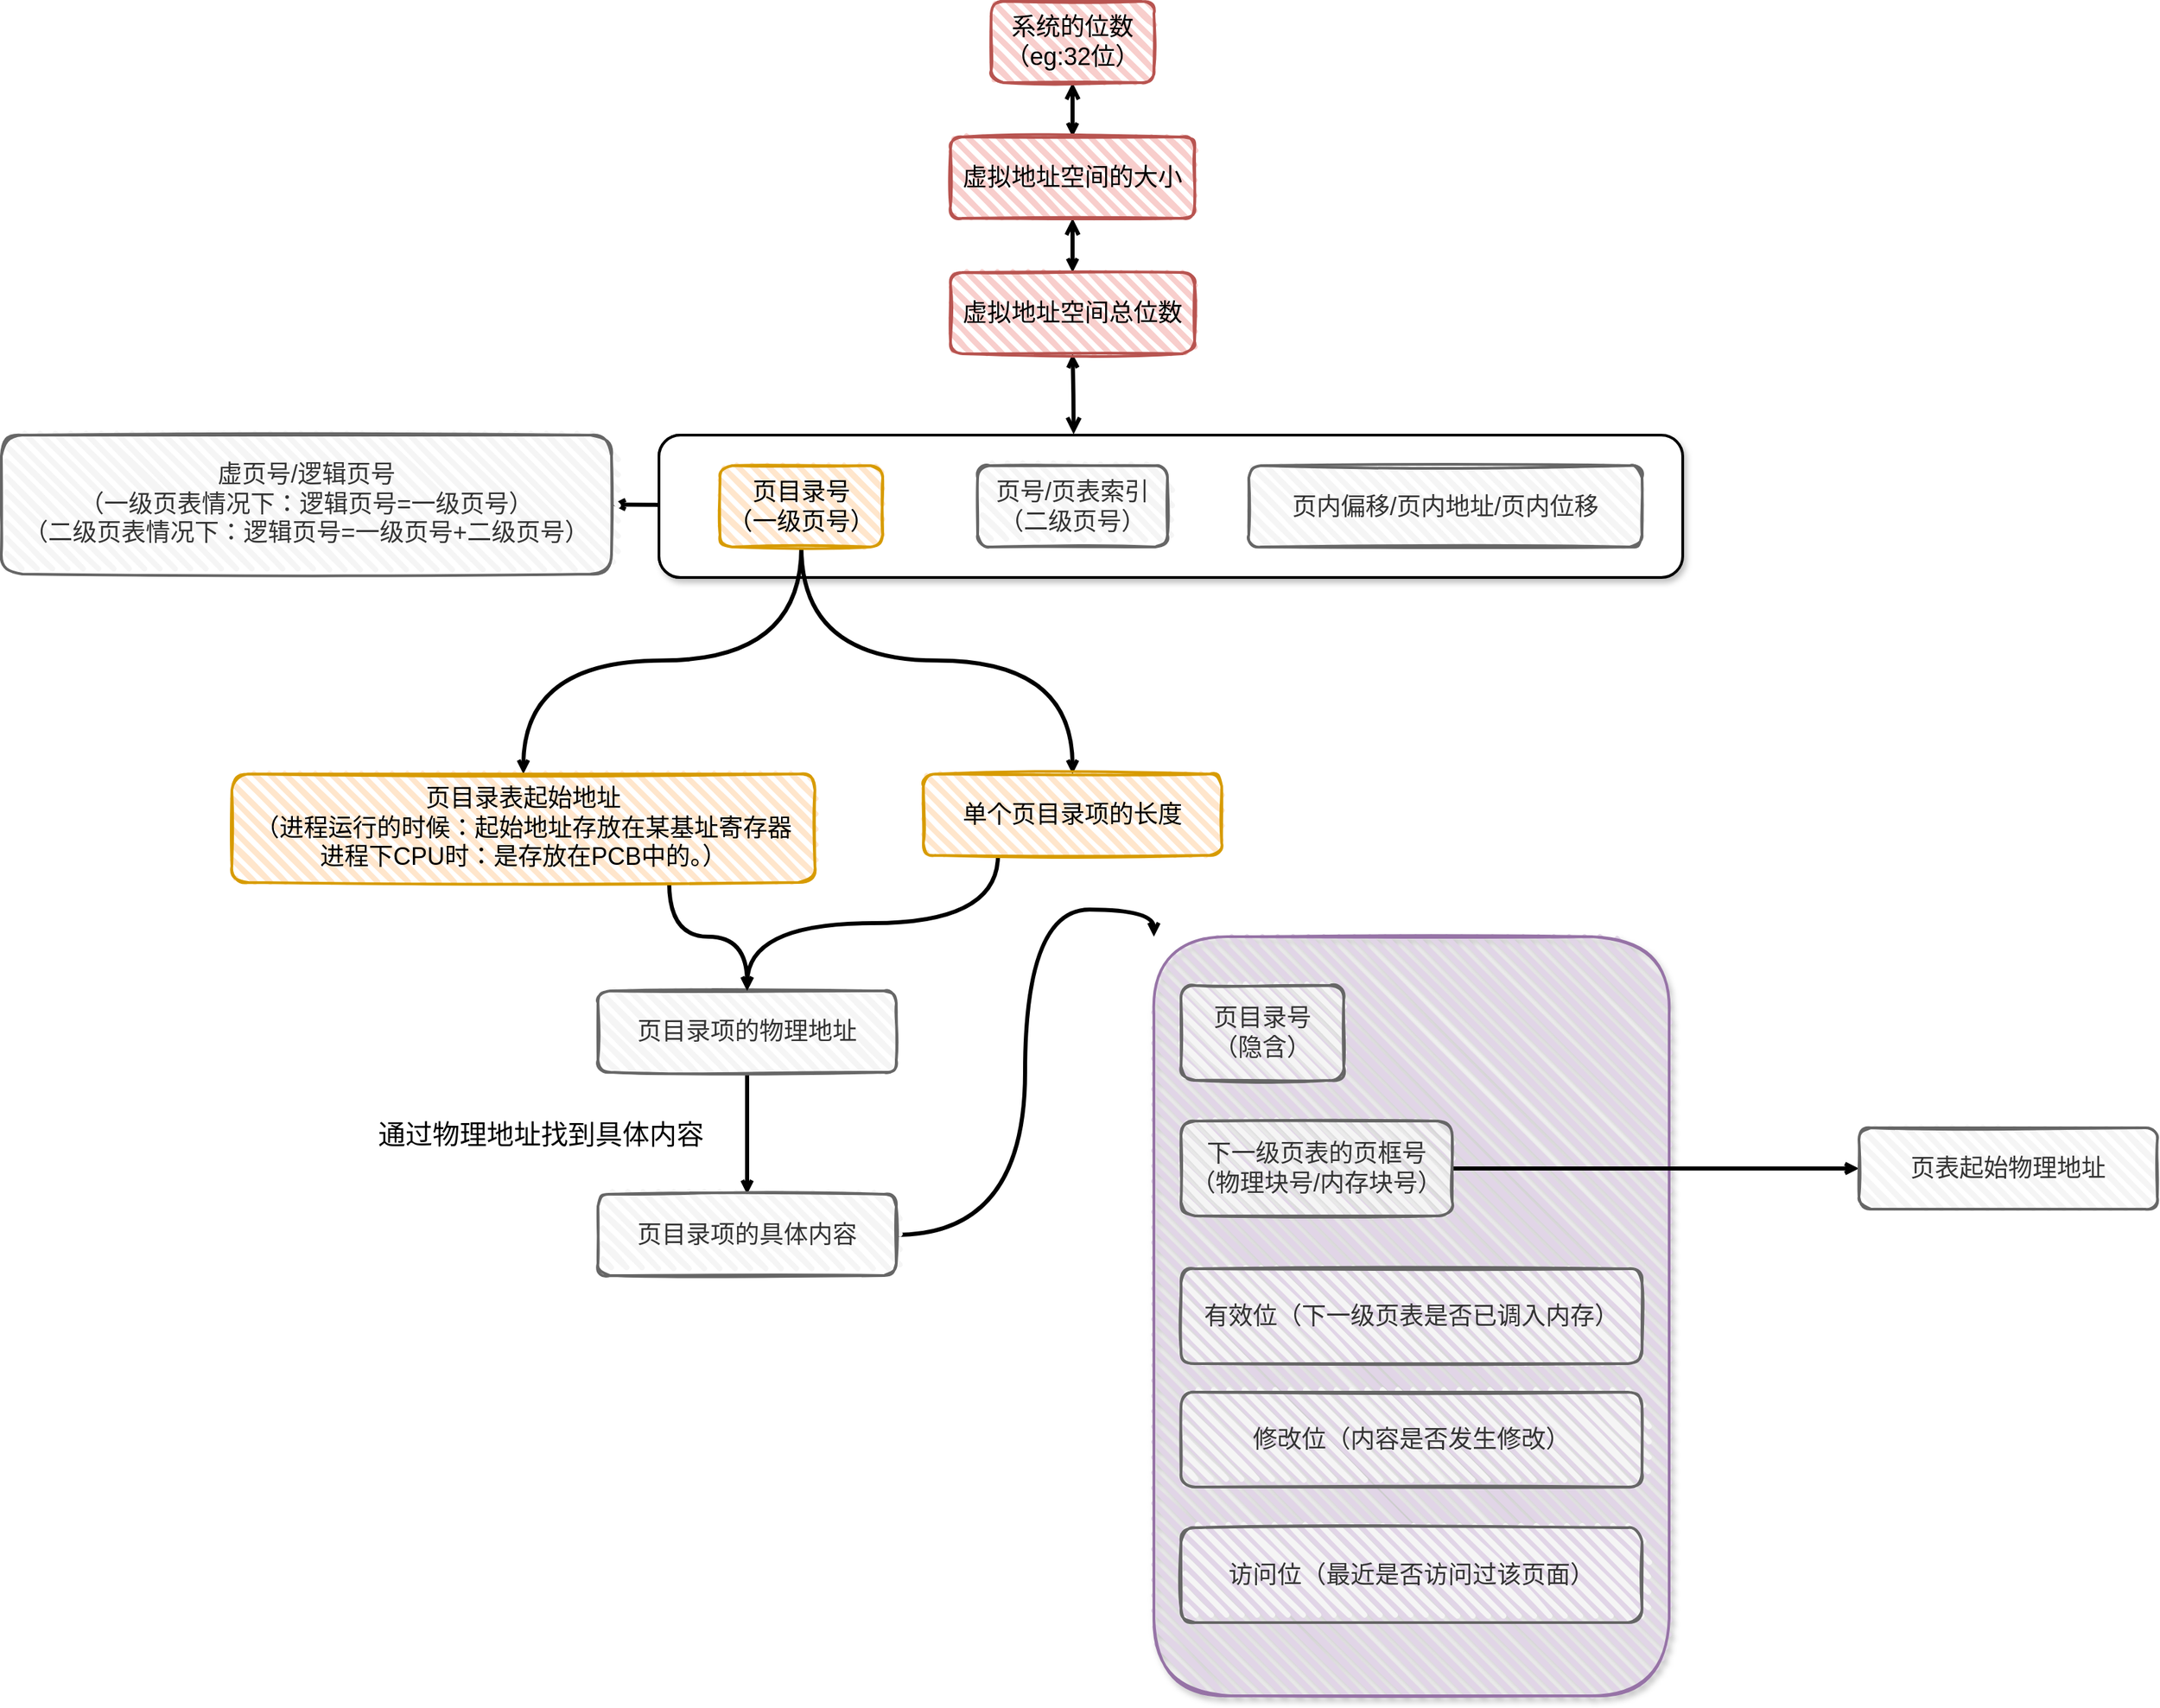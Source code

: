 <mxfile version="15.8.4" type="github">
  <diagram id="SaViZYcIOSmqmd24xeMG" name="第 1 页">
    <mxGraphModel dx="2064" dy="744" grid="1" gridSize="10" guides="1" tooltips="1" connect="1" arrows="1" fold="1" page="1" pageScale="1" pageWidth="827" pageHeight="1169" math="0" shadow="0">
      <root>
        <mxCell id="0" />
        <mxCell id="1" parent="0" />
        <mxCell id="7gwzGEiESjAqNoWBXfss-9" value="" style="rounded=1;whiteSpace=wrap;html=1;fontSize=18;strokeWidth=2;" vertex="1" parent="1">
          <mxGeometry x="95" y="390" width="610" height="105" as="geometry" />
        </mxCell>
        <mxCell id="7gwzGEiESjAqNoWBXfss-15" value="未命名图层" parent="0" />
        <mxCell id="7gwzGEiESjAqNoWBXfss-42" value="" style="rounded=1;whiteSpace=wrap;html=1;strokeWidth=2;fillWeight=4;hachureGap=8;hachureAngle=45;fillColor=#e1d5e7;sketch=1;shadow=1;fontSize=20;strokeColor=#9673a6;" vertex="1" parent="7gwzGEiESjAqNoWBXfss-15">
          <mxGeometry x="460" y="760" width="380" height="560" as="geometry" />
        </mxCell>
        <mxCell id="7gwzGEiESjAqNoWBXfss-16" style="edgeStyle=orthogonalEdgeStyle;curved=1;rounded=0;orthogonalLoop=1;jettySize=auto;html=1;fontSize=18;startArrow=open;startFill=0;endArrow=open;endFill=0;endSize=4;strokeColor=#000000;strokeWidth=3;exitX=0.405;exitY=-0.006;exitDx=0;exitDy=0;exitPerimeter=0;" edge="1" parent="7gwzGEiESjAqNoWBXfss-15" source="7gwzGEiESjAqNoWBXfss-17" target="7gwzGEiESjAqNoWBXfss-22">
          <mxGeometry relative="1" as="geometry" />
        </mxCell>
        <mxCell id="7gwzGEiESjAqNoWBXfss-27" style="edgeStyle=orthogonalEdgeStyle;curved=1;rounded=0;orthogonalLoop=1;jettySize=auto;html=1;exitX=0;exitY=0.5;exitDx=0;exitDy=0;fontSize=18;startArrow=open;startFill=0;endArrow=open;endFill=0;endSize=4;strokeColor=#000000;strokeWidth=3;" edge="1" parent="7gwzGEiESjAqNoWBXfss-15" source="7gwzGEiESjAqNoWBXfss-24" target="7gwzGEiESjAqNoWBXfss-26">
          <mxGeometry relative="1" as="geometry" />
        </mxCell>
        <mxCell id="7gwzGEiESjAqNoWBXfss-17" value="" style="rounded=1;whiteSpace=wrap;html=1;fontSize=18;strokeWidth=2;shadow=1;" vertex="1" parent="7gwzGEiESjAqNoWBXfss-15">
          <mxGeometry x="95" y="390" width="755" height="105" as="geometry" />
        </mxCell>
        <mxCell id="7gwzGEiESjAqNoWBXfss-18" style="rounded=0;orthogonalLoop=1;jettySize=auto;html=1;fontSize=18;edgeStyle=orthogonalEdgeStyle;curved=1;fillColor=#dae8fc;strokeColor=#000000;strokeWidth=3;endSize=4;startArrow=open;startFill=0;endArrow=open;endFill=0;" edge="1" parent="7gwzGEiESjAqNoWBXfss-15" source="7gwzGEiESjAqNoWBXfss-19" target="7gwzGEiESjAqNoWBXfss-21">
          <mxGeometry relative="1" as="geometry" />
        </mxCell>
        <mxCell id="7gwzGEiESjAqNoWBXfss-19" value="系统的位数（eg:32位）" style="rounded=1;whiteSpace=wrap;html=1;strokeWidth=2;fillWeight=4;hachureGap=8;hachureAngle=45;sketch=1;fillColor=#f8cecc;strokeColor=#b85450;fontSize=18;" vertex="1" parent="7gwzGEiESjAqNoWBXfss-15">
          <mxGeometry x="340" y="70" width="120" height="60" as="geometry" />
        </mxCell>
        <mxCell id="7gwzGEiESjAqNoWBXfss-20" style="edgeStyle=orthogonalEdgeStyle;curved=1;rounded=0;orthogonalLoop=1;jettySize=auto;html=1;fontSize=18;startArrow=open;startFill=0;endArrow=open;endFill=0;endSize=4;strokeWidth=3;" edge="1" parent="7gwzGEiESjAqNoWBXfss-15" source="7gwzGEiESjAqNoWBXfss-21" target="7gwzGEiESjAqNoWBXfss-22">
          <mxGeometry relative="1" as="geometry" />
        </mxCell>
        <mxCell id="7gwzGEiESjAqNoWBXfss-21" value="虚拟地址空间的大小" style="rounded=1;whiteSpace=wrap;html=1;strokeWidth=2;fillWeight=4;hachureGap=8;hachureAngle=45;sketch=1;fillColor=#f8cecc;strokeColor=#b85450;fontSize=18;" vertex="1" parent="7gwzGEiESjAqNoWBXfss-15">
          <mxGeometry x="310" y="170" width="180" height="60" as="geometry" />
        </mxCell>
        <mxCell id="7gwzGEiESjAqNoWBXfss-22" value="虚拟地址空间总位数" style="rounded=1;whiteSpace=wrap;html=1;strokeWidth=2;fillWeight=4;hachureGap=8;hachureAngle=45;sketch=1;fillColor=#f8cecc;strokeColor=#b85450;fontSize=18;" vertex="1" parent="7gwzGEiESjAqNoWBXfss-15">
          <mxGeometry x="310" y="270" width="180" height="60" as="geometry" />
        </mxCell>
        <mxCell id="7gwzGEiESjAqNoWBXfss-23" value="页内偏移/页内地址/页内位移" style="rounded=1;whiteSpace=wrap;html=1;strokeWidth=2;fillWeight=4;hachureGap=8;hachureAngle=45;sketch=1;fillColor=#f5f5f5;strokeColor=#666666;fontColor=#333333;fontSize=18;" vertex="1" parent="7gwzGEiESjAqNoWBXfss-15">
          <mxGeometry x="530" y="412.5" width="290" height="60" as="geometry" />
        </mxCell>
        <mxCell id="7gwzGEiESjAqNoWBXfss-31" style="edgeStyle=orthogonalEdgeStyle;curved=1;rounded=0;orthogonalLoop=1;jettySize=auto;html=1;entryX=0.5;entryY=0;entryDx=0;entryDy=0;fontSize=18;startArrow=none;startFill=0;endArrow=open;endFill=0;endSize=4;strokeColor=#000000;strokeWidth=3;" edge="1" parent="7gwzGEiESjAqNoWBXfss-15" source="7gwzGEiESjAqNoWBXfss-24" target="7gwzGEiESjAqNoWBXfss-28">
          <mxGeometry relative="1" as="geometry" />
        </mxCell>
        <mxCell id="7gwzGEiESjAqNoWBXfss-32" style="edgeStyle=orthogonalEdgeStyle;curved=1;rounded=0;orthogonalLoop=1;jettySize=auto;html=1;exitX=0.5;exitY=1;exitDx=0;exitDy=0;fontSize=18;startArrow=none;startFill=0;endArrow=open;endFill=0;endSize=4;strokeColor=#000000;strokeWidth=3;" edge="1" parent="7gwzGEiESjAqNoWBXfss-15" source="7gwzGEiESjAqNoWBXfss-24" target="7gwzGEiESjAqNoWBXfss-30">
          <mxGeometry relative="1" as="geometry" />
        </mxCell>
        <mxCell id="7gwzGEiESjAqNoWBXfss-24" value="页目录号&lt;br&gt;（一级页号）" style="rounded=1;whiteSpace=wrap;html=1;strokeWidth=2;fillWeight=4;hachureGap=8;hachureAngle=45;sketch=1;fillColor=#ffe6cc;strokeColor=#d79b00;fontSize=18;" vertex="1" parent="7gwzGEiESjAqNoWBXfss-15">
          <mxGeometry x="140" y="412.5" width="120" height="60" as="geometry" />
        </mxCell>
        <mxCell id="7gwzGEiESjAqNoWBXfss-25" value="页号/页表索引&lt;br&gt;（二级页号）" style="rounded=1;whiteSpace=wrap;html=1;strokeWidth=2;fillWeight=4;hachureGap=8;hachureAngle=45;sketch=1;fillColor=#f5f5f5;strokeColor=#666666;fontColor=#333333;fontSize=18;" vertex="1" parent="7gwzGEiESjAqNoWBXfss-15">
          <mxGeometry x="330" y="412.5" width="140" height="60" as="geometry" />
        </mxCell>
        <mxCell id="7gwzGEiESjAqNoWBXfss-26" value="虚页号/逻辑页号&lt;br&gt;（一级页表情况下：逻辑页号=一级页号）&lt;br&gt;（二级页表情况下：逻辑页号=一级页号+二级页号）" style="rounded=1;whiteSpace=wrap;html=1;strokeWidth=2;fillWeight=4;hachureGap=8;hachureAngle=45;sketch=1;fillColor=#f5f5f5;strokeColor=#666666;fontColor=#333333;fontSize=18;" vertex="1" parent="7gwzGEiESjAqNoWBXfss-15">
          <mxGeometry x="-390" y="390" width="450" height="102.5" as="geometry" />
        </mxCell>
        <mxCell id="7gwzGEiESjAqNoWBXfss-33" style="edgeStyle=orthogonalEdgeStyle;curved=1;rounded=0;orthogonalLoop=1;jettySize=auto;html=1;exitX=0.75;exitY=1;exitDx=0;exitDy=0;entryX=0.5;entryY=0;entryDx=0;entryDy=0;fontSize=18;startArrow=none;startFill=0;endArrow=open;endFill=0;endSize=4;strokeColor=#000000;strokeWidth=3;" edge="1" parent="7gwzGEiESjAqNoWBXfss-15" source="7gwzGEiESjAqNoWBXfss-28" target="7gwzGEiESjAqNoWBXfss-29">
          <mxGeometry relative="1" as="geometry" />
        </mxCell>
        <mxCell id="7gwzGEiESjAqNoWBXfss-28" value="页目录表起始地址&lt;br&gt;（进程运行的时候：起始地址存放在某基址寄存器&lt;br&gt;进程下CPU时：是存放在PCB中的。）" style="rounded=1;whiteSpace=wrap;html=1;strokeWidth=2;fillWeight=4;hachureGap=8;hachureAngle=45;sketch=1;fillColor=#ffe6cc;strokeColor=#d79b00;fontSize=18;" vertex="1" parent="7gwzGEiESjAqNoWBXfss-15">
          <mxGeometry x="-220" y="640" width="430" height="80" as="geometry" />
        </mxCell>
        <mxCell id="7gwzGEiESjAqNoWBXfss-36" style="edgeStyle=orthogonalEdgeStyle;curved=1;rounded=0;orthogonalLoop=1;jettySize=auto;html=1;exitX=0.5;exitY=1;exitDx=0;exitDy=0;fontSize=18;startArrow=none;startFill=0;endArrow=open;endFill=0;endSize=4;strokeColor=#000000;strokeWidth=3;" edge="1" parent="7gwzGEiESjAqNoWBXfss-15" source="7gwzGEiESjAqNoWBXfss-29" target="7gwzGEiESjAqNoWBXfss-35">
          <mxGeometry relative="1" as="geometry" />
        </mxCell>
        <mxCell id="7gwzGEiESjAqNoWBXfss-29" value="页目录项的物理地址" style="rounded=1;whiteSpace=wrap;html=1;strokeWidth=2;fillWeight=4;hachureGap=8;hachureAngle=45;sketch=1;fillColor=#f5f5f5;strokeColor=#666666;fontColor=#333333;fontSize=18;" vertex="1" parent="7gwzGEiESjAqNoWBXfss-15">
          <mxGeometry x="50" y="800" width="220" height="60" as="geometry" />
        </mxCell>
        <mxCell id="7gwzGEiESjAqNoWBXfss-34" style="edgeStyle=orthogonalEdgeStyle;curved=1;rounded=0;orthogonalLoop=1;jettySize=auto;html=1;exitX=0.25;exitY=1;exitDx=0;exitDy=0;fontSize=18;startArrow=none;startFill=0;endArrow=open;endFill=0;endSize=4;strokeColor=#000000;strokeWidth=3;" edge="1" parent="7gwzGEiESjAqNoWBXfss-15" source="7gwzGEiESjAqNoWBXfss-30">
          <mxGeometry relative="1" as="geometry">
            <mxPoint x="160" y="800" as="targetPoint" />
          </mxGeometry>
        </mxCell>
        <mxCell id="7gwzGEiESjAqNoWBXfss-30" value="单个页目录项的长度" style="rounded=1;whiteSpace=wrap;html=1;strokeWidth=2;fillWeight=4;hachureGap=8;hachureAngle=45;sketch=1;fillColor=#ffe6cc;strokeColor=#d79b00;fontSize=18;" vertex="1" parent="7gwzGEiESjAqNoWBXfss-15">
          <mxGeometry x="290" y="640" width="220" height="60" as="geometry" />
        </mxCell>
        <mxCell id="7gwzGEiESjAqNoWBXfss-45" style="edgeStyle=orthogonalEdgeStyle;curved=1;rounded=0;orthogonalLoop=1;jettySize=auto;html=1;exitX=1;exitY=0.5;exitDx=0;exitDy=0;entryX=0;entryY=0;entryDx=0;entryDy=0;fontSize=20;startArrow=none;startFill=0;endArrow=open;endFill=0;endSize=4;strokeColor=#000000;strokeWidth=3;" edge="1" parent="7gwzGEiESjAqNoWBXfss-15" source="7gwzGEiESjAqNoWBXfss-35" target="7gwzGEiESjAqNoWBXfss-42">
          <mxGeometry relative="1" as="geometry" />
        </mxCell>
        <mxCell id="7gwzGEiESjAqNoWBXfss-35" value="页目录项的具体内容" style="rounded=1;whiteSpace=wrap;html=1;strokeWidth=2;fillWeight=4;hachureGap=8;hachureAngle=45;sketch=1;fillColor=#f5f5f5;strokeColor=#666666;fontColor=#333333;fontSize=18;" vertex="1" parent="7gwzGEiESjAqNoWBXfss-15">
          <mxGeometry x="50" y="950" width="220" height="60" as="geometry" />
        </mxCell>
        <mxCell id="7gwzGEiESjAqNoWBXfss-37" value="通过物理地址找到具体内容" style="text;html=1;strokeColor=none;fillColor=none;align=center;verticalAlign=middle;whiteSpace=wrap;rounded=0;shadow=1;fontSize=20;" vertex="1" parent="7gwzGEiESjAqNoWBXfss-15">
          <mxGeometry x="-140" y="880" width="296" height="49" as="geometry" />
        </mxCell>
        <mxCell id="7gwzGEiESjAqNoWBXfss-39" value="页目录号&lt;br&gt;（隐含）" style="rounded=1;whiteSpace=wrap;html=1;strokeWidth=2;fillWeight=4;hachureGap=8;hachureAngle=45;sketch=1;fillColor=#f5f5f5;strokeColor=#666666;fontSize=18;fontColor=#333333;" vertex="1" parent="7gwzGEiESjAqNoWBXfss-15">
          <mxGeometry x="480" y="796" width="120" height="70" as="geometry" />
        </mxCell>
        <mxCell id="7gwzGEiESjAqNoWBXfss-47" style="edgeStyle=orthogonalEdgeStyle;curved=1;rounded=0;orthogonalLoop=1;jettySize=auto;html=1;entryX=0;entryY=0.5;entryDx=0;entryDy=0;fontSize=20;startArrow=none;startFill=0;endArrow=open;endFill=0;endSize=4;strokeColor=#000000;strokeWidth=3;" edge="1" parent="7gwzGEiESjAqNoWBXfss-15" source="7gwzGEiESjAqNoWBXfss-40" target="7gwzGEiESjAqNoWBXfss-46">
          <mxGeometry relative="1" as="geometry" />
        </mxCell>
        <mxCell id="7gwzGEiESjAqNoWBXfss-40" value="下一级页表的页框号&lt;br&gt;（物理块号/内存块号）" style="rounded=1;whiteSpace=wrap;html=1;strokeWidth=2;fillWeight=4;hachureGap=8;hachureAngle=45;sketch=1;fillColor=#f5f5f5;strokeColor=#666666;fontSize=18;fontColor=#333333;" vertex="1" parent="7gwzGEiESjAqNoWBXfss-15">
          <mxGeometry x="480" y="896" width="200" height="70" as="geometry" />
        </mxCell>
        <mxCell id="7gwzGEiESjAqNoWBXfss-41" value="有效位（下一级页表是否已调入内存）" style="rounded=1;whiteSpace=wrap;html=1;strokeWidth=2;fillWeight=4;hachureGap=8;hachureAngle=45;sketch=1;fillColor=#f5f5f5;strokeColor=#666666;fontSize=18;fontColor=#333333;" vertex="1" parent="7gwzGEiESjAqNoWBXfss-15">
          <mxGeometry x="480" y="1005" width="340" height="70" as="geometry" />
        </mxCell>
        <mxCell id="7gwzGEiESjAqNoWBXfss-43" value="修改位（内容是否发生修改）" style="rounded=1;whiteSpace=wrap;html=1;strokeWidth=2;fillWeight=4;hachureGap=8;hachureAngle=45;sketch=1;fillColor=#f5f5f5;strokeColor=#666666;fontSize=18;fontColor=#333333;" vertex="1" parent="7gwzGEiESjAqNoWBXfss-15">
          <mxGeometry x="480" y="1096" width="340" height="70" as="geometry" />
        </mxCell>
        <mxCell id="7gwzGEiESjAqNoWBXfss-44" value="访问位（最近是否访问过该页面）" style="rounded=1;whiteSpace=wrap;html=1;strokeWidth=2;fillWeight=4;hachureGap=8;hachureAngle=45;sketch=1;fillColor=#f5f5f5;strokeColor=#666666;fontSize=18;fontColor=#333333;" vertex="1" parent="7gwzGEiESjAqNoWBXfss-15">
          <mxGeometry x="480" y="1196" width="340" height="70" as="geometry" />
        </mxCell>
        <mxCell id="7gwzGEiESjAqNoWBXfss-46" value="页表起始物理地址" style="rounded=1;whiteSpace=wrap;html=1;strokeWidth=2;fillWeight=4;hachureGap=8;hachureAngle=45;sketch=1;fillColor=#f5f5f5;strokeColor=#666666;fontColor=#333333;fontSize=18;" vertex="1" parent="7gwzGEiESjAqNoWBXfss-15">
          <mxGeometry x="980" y="901" width="220" height="60" as="geometry" />
        </mxCell>
      </root>
    </mxGraphModel>
  </diagram>
</mxfile>
